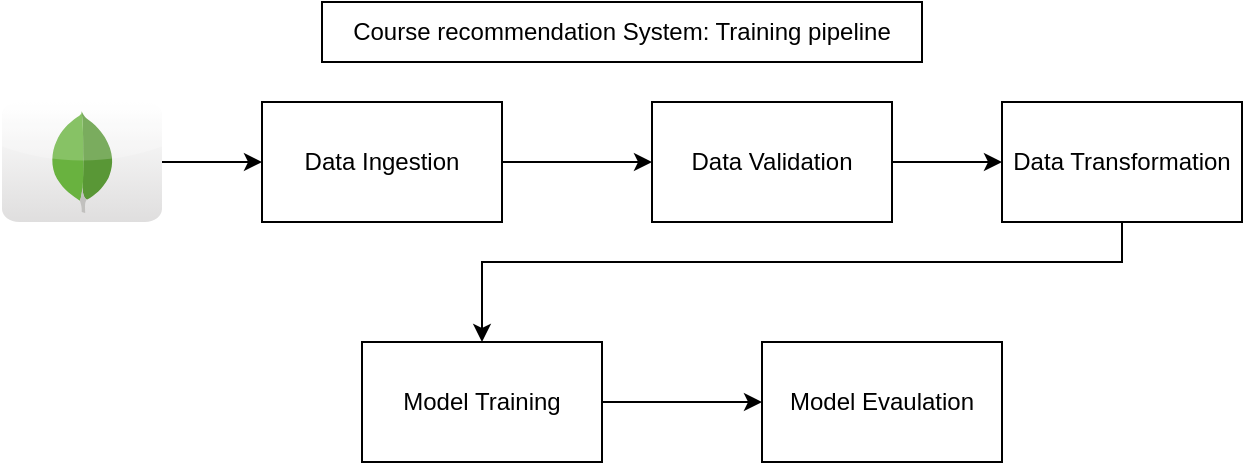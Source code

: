 <mxfile version="24.7.7">
  <diagram id="vazJQIsrBdPplPb7Ojjd" name="Page-1">
    <mxGraphModel dx="794" dy="500" grid="1" gridSize="10" guides="1" tooltips="1" connect="1" arrows="1" fold="1" page="1" pageScale="1" pageWidth="850" pageHeight="1100" math="0" shadow="0">
      <root>
        <mxCell id="0" />
        <mxCell id="1" parent="0" />
        <mxCell id="tCjd09Jl-6tyxUQ7Vt4Y-9" style="edgeStyle=orthogonalEdgeStyle;rounded=0;orthogonalLoop=1;jettySize=auto;html=1;entryX=0.5;entryY=0;entryDx=0;entryDy=0;" edge="1" parent="1" source="tCjd09Jl-6tyxUQ7Vt4Y-1" target="tCjd09Jl-6tyxUQ7Vt4Y-2">
          <mxGeometry relative="1" as="geometry">
            <Array as="points">
              <mxPoint x="675" y="520" />
              <mxPoint x="355" y="520" />
            </Array>
          </mxGeometry>
        </mxCell>
        <mxCell id="tCjd09Jl-6tyxUQ7Vt4Y-1" value="Data Transformation" style="rounded=0;whiteSpace=wrap;html=1;" vertex="1" parent="1">
          <mxGeometry x="615" y="440" width="120" height="60" as="geometry" />
        </mxCell>
        <mxCell id="tCjd09Jl-6tyxUQ7Vt4Y-10" value="" style="edgeStyle=orthogonalEdgeStyle;rounded=0;orthogonalLoop=1;jettySize=auto;html=1;" edge="1" parent="1" source="tCjd09Jl-6tyxUQ7Vt4Y-2" target="tCjd09Jl-6tyxUQ7Vt4Y-5">
          <mxGeometry relative="1" as="geometry" />
        </mxCell>
        <mxCell id="tCjd09Jl-6tyxUQ7Vt4Y-2" value="Model Training" style="rounded=0;whiteSpace=wrap;html=1;" vertex="1" parent="1">
          <mxGeometry x="295" y="560" width="120" height="60" as="geometry" />
        </mxCell>
        <mxCell id="tCjd09Jl-6tyxUQ7Vt4Y-6" value="" style="edgeStyle=orthogonalEdgeStyle;rounded=0;orthogonalLoop=1;jettySize=auto;html=1;" edge="1" parent="1" source="tCjd09Jl-6tyxUQ7Vt4Y-3" target="tCjd09Jl-6tyxUQ7Vt4Y-4">
          <mxGeometry relative="1" as="geometry" />
        </mxCell>
        <mxCell id="tCjd09Jl-6tyxUQ7Vt4Y-3" value="Data Ingestion" style="rounded=0;whiteSpace=wrap;html=1;" vertex="1" parent="1">
          <mxGeometry x="245" y="440" width="120" height="60" as="geometry" />
        </mxCell>
        <mxCell id="tCjd09Jl-6tyxUQ7Vt4Y-7" value="" style="edgeStyle=orthogonalEdgeStyle;rounded=0;orthogonalLoop=1;jettySize=auto;html=1;" edge="1" parent="1" source="tCjd09Jl-6tyxUQ7Vt4Y-4" target="tCjd09Jl-6tyxUQ7Vt4Y-1">
          <mxGeometry relative="1" as="geometry" />
        </mxCell>
        <mxCell id="tCjd09Jl-6tyxUQ7Vt4Y-4" value="Data Validation" style="rounded=0;whiteSpace=wrap;html=1;" vertex="1" parent="1">
          <mxGeometry x="440" y="440" width="120" height="60" as="geometry" />
        </mxCell>
        <mxCell id="tCjd09Jl-6tyxUQ7Vt4Y-5" value="Model Evaulation" style="rounded=0;whiteSpace=wrap;html=1;" vertex="1" parent="1">
          <mxGeometry x="495" y="560" width="120" height="60" as="geometry" />
        </mxCell>
        <mxCell id="tCjd09Jl-6tyxUQ7Vt4Y-12" value="" style="edgeStyle=orthogonalEdgeStyle;rounded=0;orthogonalLoop=1;jettySize=auto;html=1;" edge="1" parent="1" source="tCjd09Jl-6tyxUQ7Vt4Y-11" target="tCjd09Jl-6tyxUQ7Vt4Y-3">
          <mxGeometry relative="1" as="geometry" />
        </mxCell>
        <mxCell id="tCjd09Jl-6tyxUQ7Vt4Y-11" value="" style="dashed=0;outlineConnect=0;html=1;align=center;labelPosition=center;verticalLabelPosition=bottom;verticalAlign=top;shape=mxgraph.webicons.mongodb;gradientColor=#DFDEDE" vertex="1" parent="1">
          <mxGeometry x="115" y="440" width="80" height="60" as="geometry" />
        </mxCell>
        <mxCell id="tCjd09Jl-6tyxUQ7Vt4Y-13" value="Course recommendation System: Training pipeline" style="rounded=0;whiteSpace=wrap;html=1;" vertex="1" parent="1">
          <mxGeometry x="275" y="390" width="300" height="30" as="geometry" />
        </mxCell>
      </root>
    </mxGraphModel>
  </diagram>
</mxfile>
